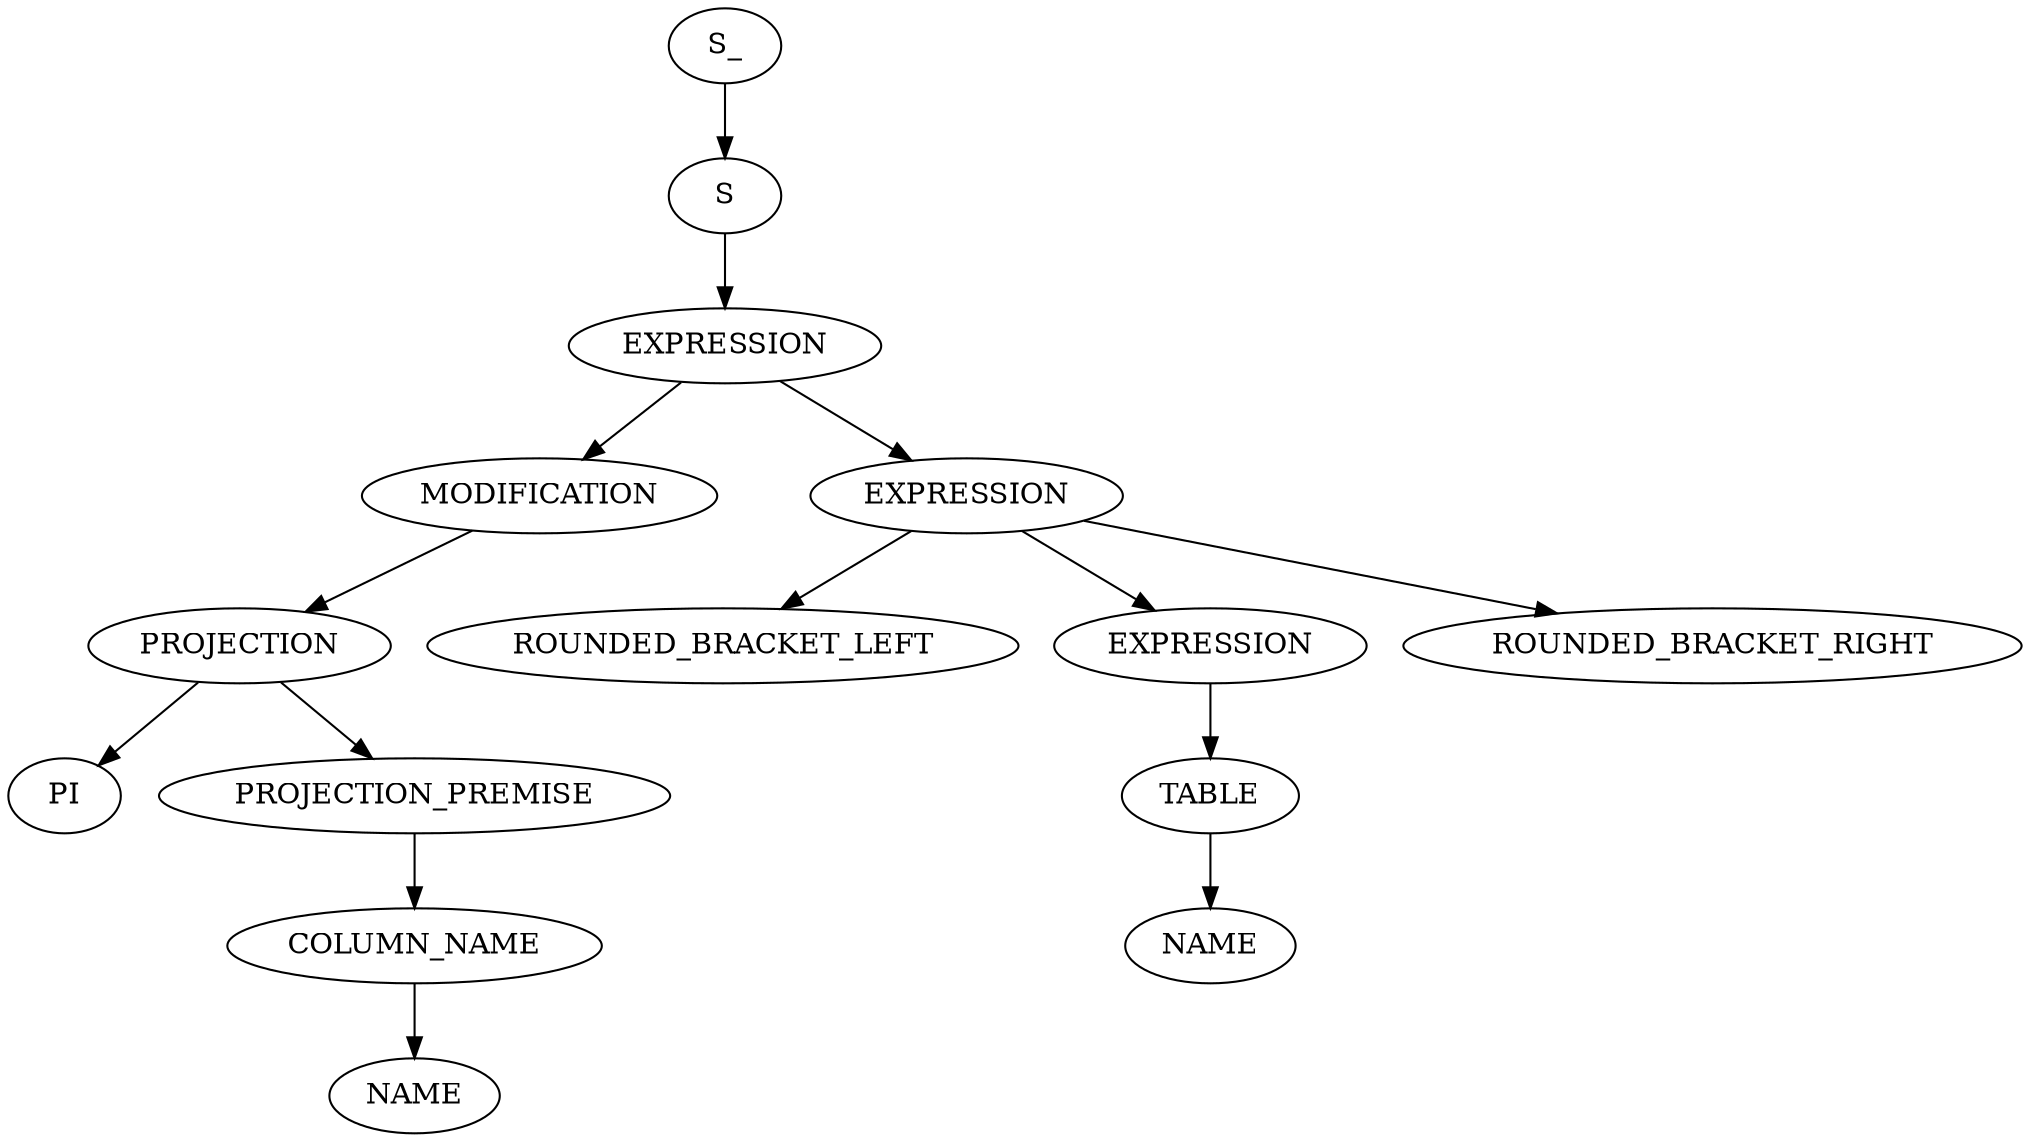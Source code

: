 digraph ParseTree {
  0 [label="S_"];
  0 -> 1
  1 [label="S"];
  1 -> 2
  2 [label="EXPRESSION"];
  2 -> 3
  3 [label="MODIFICATION"];
  3 -> 4
  4 [label="PROJECTION"];
  4 -> 5
  5 [label="PI"];
  4 -> 6
  6 [label="PROJECTION_PREMISE"];
  6 -> 7
  7 [label="COLUMN_NAME"];
  7 -> 8
  8 [label="NAME"];
  2 -> 9
  9 [label="EXPRESSION"];
  9 -> 10
  10 [label="ROUNDED_BRACKET_LEFT"];
  9 -> 11
  11 [label="EXPRESSION"];
  11 -> 12
  12 [label="TABLE"];
  12 -> 13
  13 [label="NAME"];
  9 -> 14
  14 [label="ROUNDED_BRACKET_RIGHT"];
}
